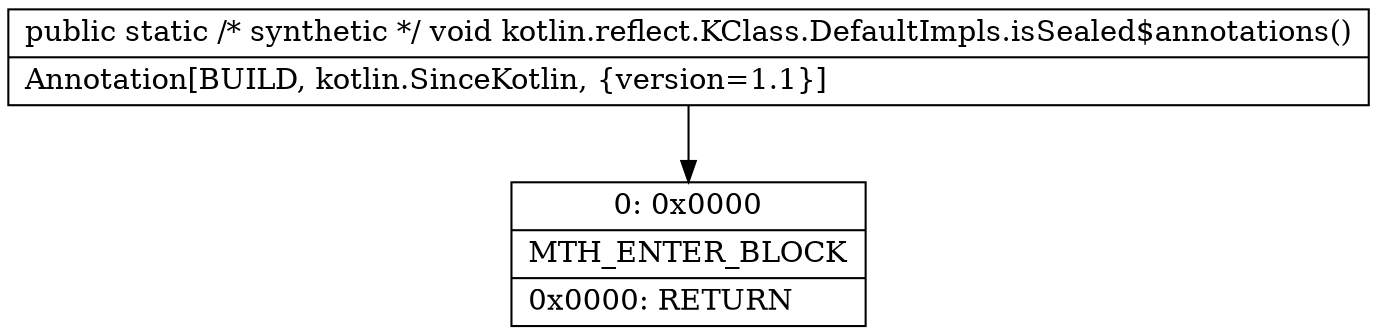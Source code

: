digraph "CFG forkotlin.reflect.KClass.DefaultImpls.isSealed$annotations()V" {
Node_0 [shape=record,label="{0\:\ 0x0000|MTH_ENTER_BLOCK\l|0x0000: RETURN   \l}"];
MethodNode[shape=record,label="{public static \/* synthetic *\/ void kotlin.reflect.KClass.DefaultImpls.isSealed$annotations()  | Annotation[BUILD, kotlin.SinceKotlin, \{version=1.1\}]\l}"];
MethodNode -> Node_0;
}

